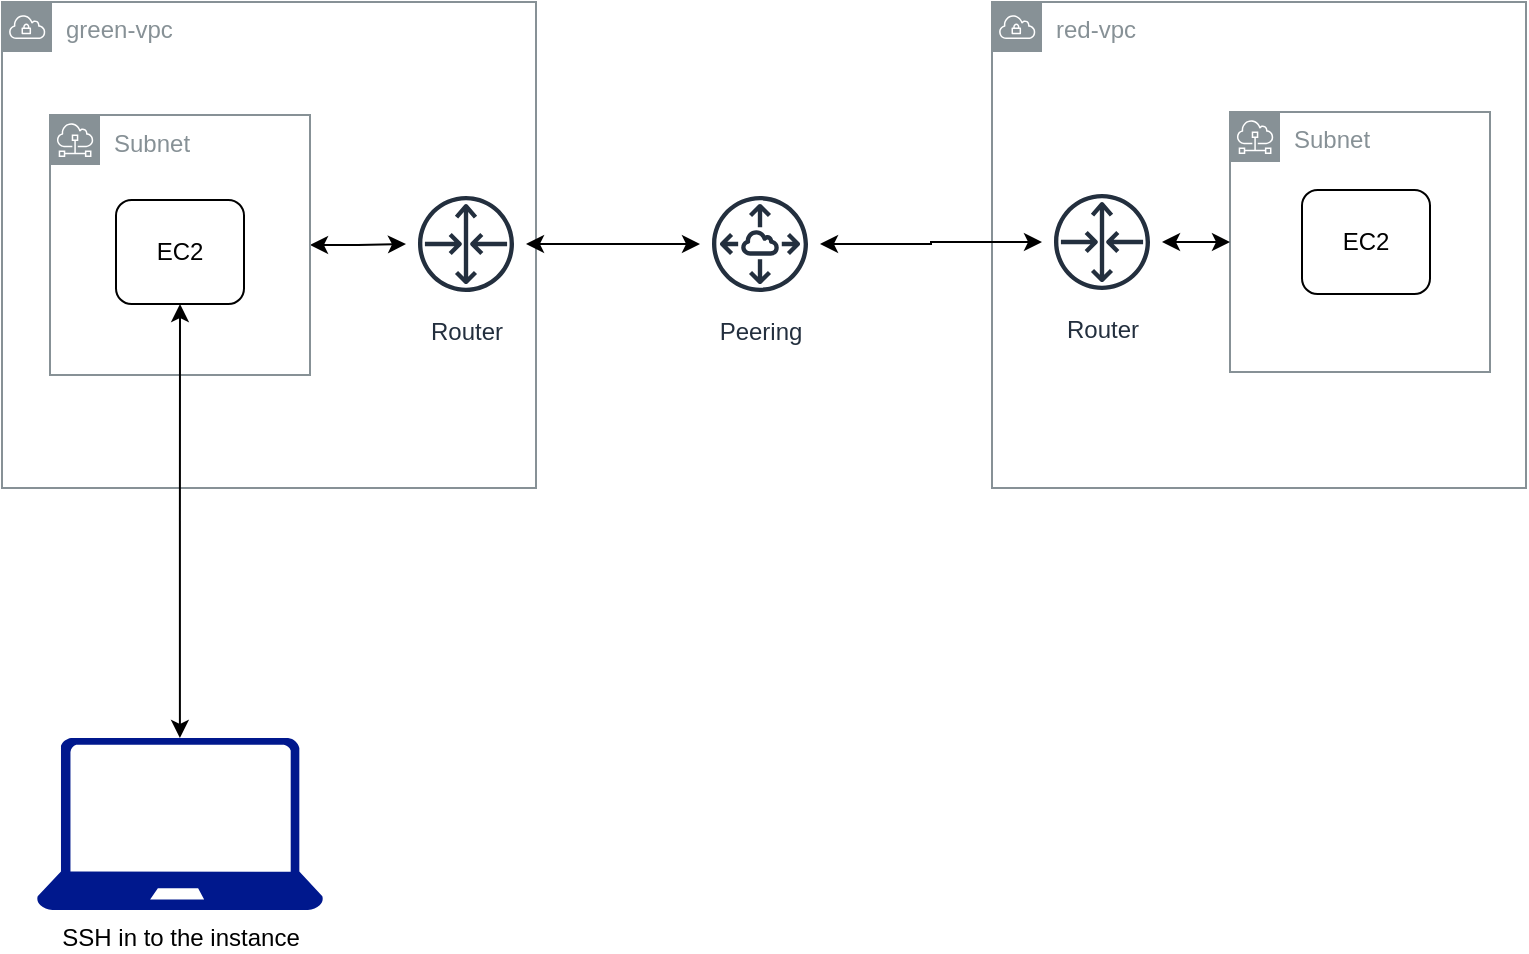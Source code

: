 <mxfile version="15.8.6" type="device"><diagram id="rNpKT39b--6T3L9lXyf_" name="Page-1"><mxGraphModel dx="946" dy="589" grid="0" gridSize="10" guides="1" tooltips="1" connect="1" arrows="1" fold="1" page="0" pageScale="1" pageWidth="827" pageHeight="1169" math="0" shadow="0"><root><mxCell id="0"/><mxCell id="1" parent="0"/><mxCell id="AJNBmP-SxpFAv4O9Ol1M-1" value="green-vpc" style="sketch=0;outlineConnect=0;gradientColor=none;html=1;whiteSpace=wrap;fontSize=12;fontStyle=0;shape=mxgraph.aws4.group;grIcon=mxgraph.aws4.group_vpc;strokeColor=#879196;fillColor=none;verticalAlign=top;align=left;spacingLeft=30;fontColor=#879196;dashed=0;" vertex="1" parent="1"><mxGeometry x="67" y="120" width="267" height="243" as="geometry"/></mxCell><mxCell id="AJNBmP-SxpFAv4O9Ol1M-3" value="red-vpc" style="sketch=0;outlineConnect=0;gradientColor=none;html=1;whiteSpace=wrap;fontSize=12;fontStyle=0;shape=mxgraph.aws4.group;grIcon=mxgraph.aws4.group_vpc;strokeColor=#879196;fillColor=none;verticalAlign=top;align=left;spacingLeft=30;fontColor=#879196;dashed=0;" vertex="1" parent="1"><mxGeometry x="562" y="120" width="267" height="243" as="geometry"/></mxCell><mxCell id="AJNBmP-SxpFAv4O9Ol1M-9" style="edgeStyle=orthogonalEdgeStyle;rounded=0;orthogonalLoop=1;jettySize=auto;html=1;startArrow=classic;startFill=1;" edge="1" parent="1" source="AJNBmP-SxpFAv4O9Ol1M-4" target="AJNBmP-SxpFAv4O9Ol1M-6"><mxGeometry relative="1" as="geometry"/></mxCell><mxCell id="AJNBmP-SxpFAv4O9Ol1M-4" value="Subnet" style="sketch=0;outlineConnect=0;gradientColor=none;html=1;whiteSpace=wrap;fontSize=12;fontStyle=0;shape=mxgraph.aws4.group;grIcon=mxgraph.aws4.group_subnet;strokeColor=#879196;fillColor=none;verticalAlign=top;align=left;spacingLeft=30;fontColor=#879196;dashed=0;" vertex="1" parent="1"><mxGeometry x="91" y="176.5" width="130" height="130" as="geometry"/></mxCell><mxCell id="AJNBmP-SxpFAv4O9Ol1M-5" value="Subnet" style="sketch=0;outlineConnect=0;gradientColor=none;html=1;whiteSpace=wrap;fontSize=12;fontStyle=0;shape=mxgraph.aws4.group;grIcon=mxgraph.aws4.group_subnet;strokeColor=#879196;fillColor=none;verticalAlign=top;align=left;spacingLeft=30;fontColor=#879196;dashed=0;" vertex="1" parent="1"><mxGeometry x="681" y="175" width="130" height="130" as="geometry"/></mxCell><mxCell id="AJNBmP-SxpFAv4O9Ol1M-14" style="edgeStyle=orthogonalEdgeStyle;rounded=0;orthogonalLoop=1;jettySize=auto;html=1;startArrow=classic;startFill=1;" edge="1" parent="1" source="AJNBmP-SxpFAv4O9Ol1M-6" target="AJNBmP-SxpFAv4O9Ol1M-12"><mxGeometry relative="1" as="geometry"/></mxCell><mxCell id="AJNBmP-SxpFAv4O9Ol1M-6" value="Router" style="sketch=0;outlineConnect=0;fontColor=#232F3E;gradientColor=none;strokeColor=#232F3E;fillColor=#ffffff;dashed=0;verticalLabelPosition=bottom;verticalAlign=top;align=center;html=1;fontSize=12;fontStyle=0;aspect=fixed;shape=mxgraph.aws4.resourceIcon;resIcon=mxgraph.aws4.router;" vertex="1" parent="1"><mxGeometry x="269" y="211" width="60" height="60" as="geometry"/></mxCell><mxCell id="AJNBmP-SxpFAv4O9Ol1M-8" style="edgeStyle=orthogonalEdgeStyle;rounded=0;orthogonalLoop=1;jettySize=auto;html=1;startArrow=classic;startFill=1;" edge="1" parent="1" source="AJNBmP-SxpFAv4O9Ol1M-7" target="AJNBmP-SxpFAv4O9Ol1M-5"><mxGeometry relative="1" as="geometry"/></mxCell><mxCell id="AJNBmP-SxpFAv4O9Ol1M-13" style="edgeStyle=orthogonalEdgeStyle;rounded=0;orthogonalLoop=1;jettySize=auto;html=1;startArrow=classic;startFill=1;" edge="1" parent="1" source="AJNBmP-SxpFAv4O9Ol1M-7" target="AJNBmP-SxpFAv4O9Ol1M-12"><mxGeometry relative="1" as="geometry"/></mxCell><mxCell id="AJNBmP-SxpFAv4O9Ol1M-7" value="Router" style="sketch=0;outlineConnect=0;fontColor=#232F3E;gradientColor=none;strokeColor=#232F3E;fillColor=#ffffff;dashed=0;verticalLabelPosition=bottom;verticalAlign=top;align=center;html=1;fontSize=12;fontStyle=0;aspect=fixed;shape=mxgraph.aws4.resourceIcon;resIcon=mxgraph.aws4.router;" vertex="1" parent="1"><mxGeometry x="587" y="210" width="60" height="60" as="geometry"/></mxCell><mxCell id="AJNBmP-SxpFAv4O9Ol1M-10" value="EC2" style="rounded=1;whiteSpace=wrap;html=1;" vertex="1" parent="1"><mxGeometry x="124" y="219" width="64" height="52" as="geometry"/></mxCell><mxCell id="AJNBmP-SxpFAv4O9Ol1M-11" value="EC2" style="rounded=1;whiteSpace=wrap;html=1;" vertex="1" parent="1"><mxGeometry x="717" y="214" width="64" height="52" as="geometry"/></mxCell><mxCell id="AJNBmP-SxpFAv4O9Ol1M-12" value="Peering" style="sketch=0;outlineConnect=0;fontColor=#232F3E;gradientColor=none;strokeColor=#232F3E;fillColor=#ffffff;dashed=0;verticalLabelPosition=bottom;verticalAlign=top;align=center;html=1;fontSize=12;fontStyle=0;aspect=fixed;shape=mxgraph.aws4.resourceIcon;resIcon=mxgraph.aws4.peering;" vertex="1" parent="1"><mxGeometry x="416" y="211" width="60" height="60" as="geometry"/></mxCell><mxCell id="AJNBmP-SxpFAv4O9Ol1M-20" style="edgeStyle=orthogonalEdgeStyle;rounded=0;orthogonalLoop=1;jettySize=auto;html=1;startArrow=classic;startFill=1;" edge="1" parent="1" source="AJNBmP-SxpFAv4O9Ol1M-19" target="AJNBmP-SxpFAv4O9Ol1M-10"><mxGeometry relative="1" as="geometry"/></mxCell><mxCell id="AJNBmP-SxpFAv4O9Ol1M-19" value="SSH in to the instance" style="sketch=0;aspect=fixed;pointerEvents=1;shadow=0;dashed=0;html=1;strokeColor=none;labelPosition=center;verticalLabelPosition=bottom;verticalAlign=top;align=center;fillColor=#00188D;shape=mxgraph.azure.laptop" vertex="1" parent="1"><mxGeometry x="84.34" y="488" width="143.33" height="86" as="geometry"/></mxCell></root></mxGraphModel></diagram></mxfile>